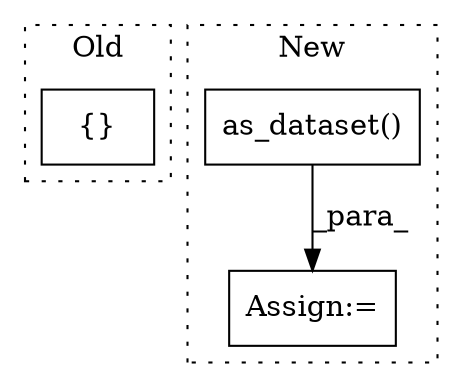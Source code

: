 digraph G {
subgraph cluster0 {
1 [label="{}" a="95" s="5013,5134" l="8,5" shape="box"];
label = "Old";
style="dotted";
}
subgraph cluster1 {
2 [label="as_dataset()" a="75" s="19740" l="106" shape="box"];
3 [label="Assign:=" a="68" s="19737" l="3" shape="box"];
label = "New";
style="dotted";
}
2 -> 3 [label="_para_"];
}